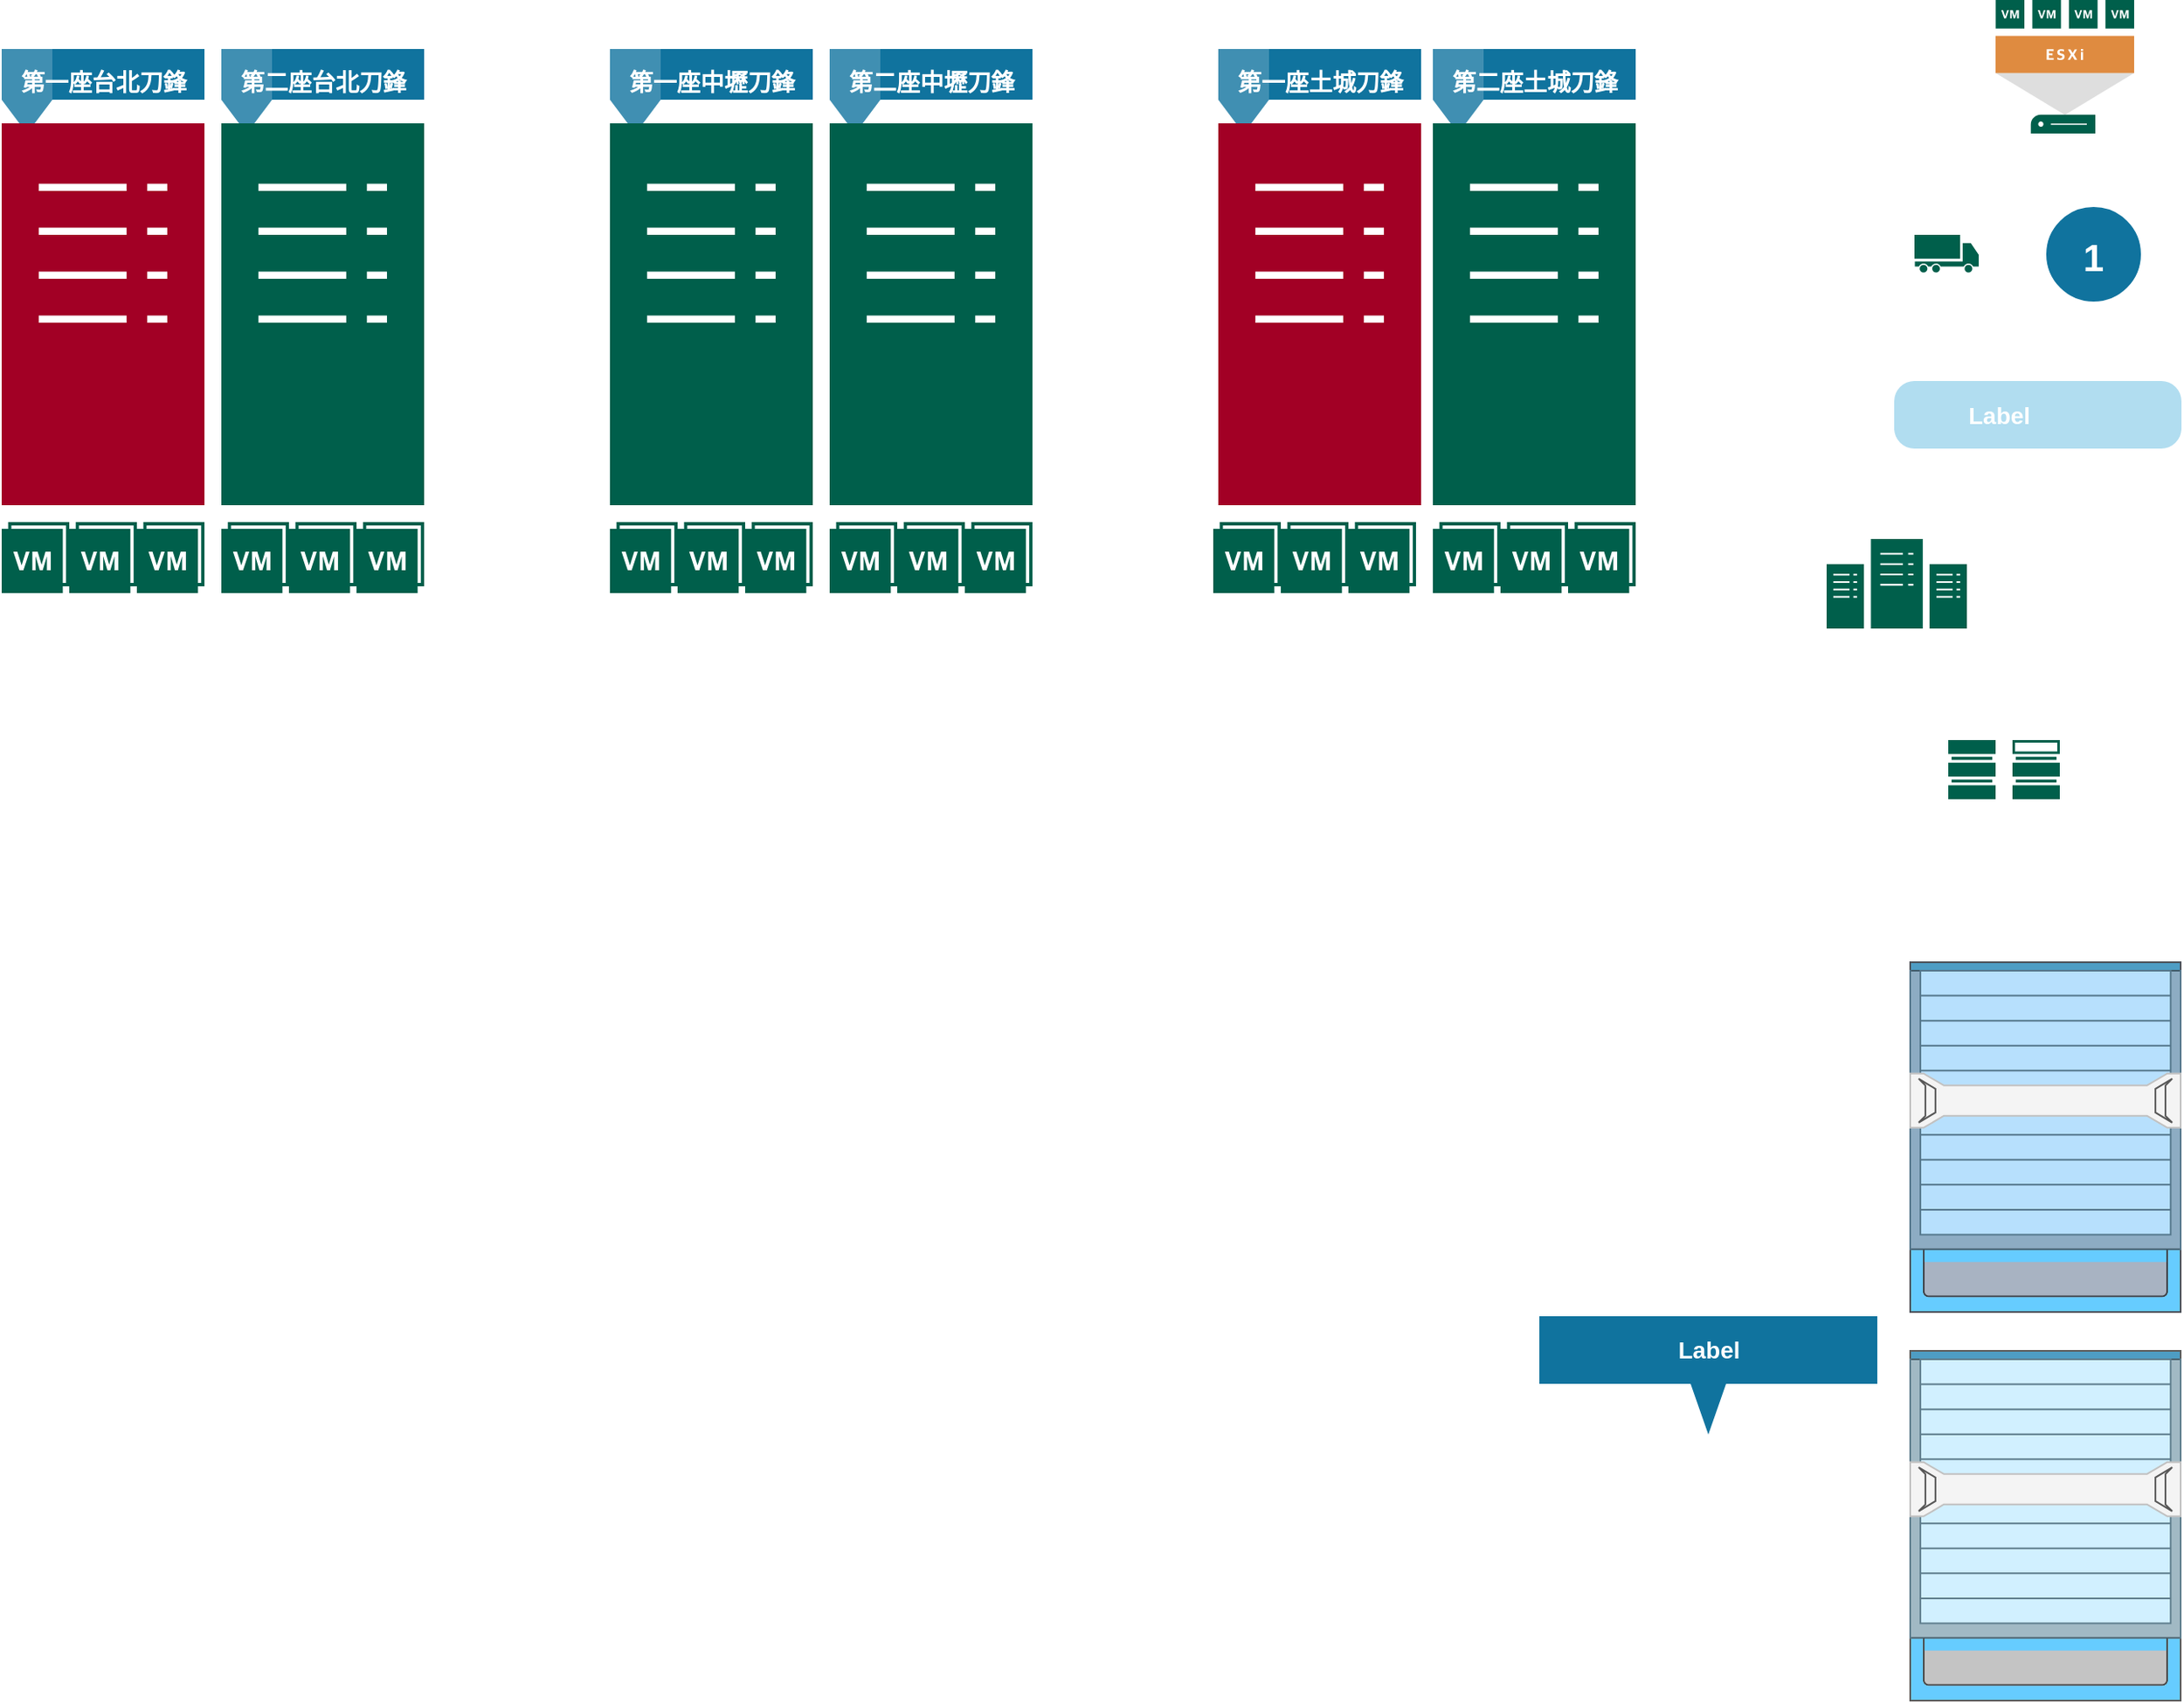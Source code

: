 <mxfile version="20.8.3" type="github">
  <diagram name="Page-1" id="197159a0-c6a4-9194-75a8-e4174976684c">
    <mxGraphModel dx="1434" dy="796" grid="1" gridSize="10" guides="1" tooltips="1" connect="1" arrows="1" fold="1" page="1" pageScale="1.5" pageWidth="1169" pageHeight="826" background="none" math="0" shadow="0">
      <root>
        <mxCell id="0" style=";html=1;" />
        <mxCell id="1" style=";html=1;" parent="0" />
        <mxCell id="K1tRB7-W2vUKsGSA8-Zj-3" value="" style="shape=mxgraph.rack.cisco.cisco_nexus_7000_9-slot_switch_chassis;html=1;labelPosition=right;align=left;spacingLeft=15;dashed=0;shadow=0;fillColor=#ffffff;" parent="1" vertex="1">
          <mxGeometry x="1289" y="830" width="161" height="208" as="geometry" />
        </mxCell>
        <mxCell id="K1tRB7-W2vUKsGSA8-Zj-4" value="" style="shape=mxgraph.rack.cisco.cisco_nexus_7000_9-slot_switch_chassis;html=1;labelPosition=right;align=left;spacingLeft=15;dashed=0;shadow=0;fillColor=#dae8fc;strokeColor=#6c8ebf;" parent="1" vertex="1">
          <mxGeometry x="1289" y="600" width="161" height="208" as="geometry" />
        </mxCell>
        <mxCell id="K1tRB7-W2vUKsGSA8-Zj-12" value="" style="sketch=0;pointerEvents=1;shadow=0;dashed=0;html=1;strokeColor=none;fillColor=#005F4B;labelPosition=center;verticalLabelPosition=bottom;verticalAlign=top;align=center;outlineConnect=0;shape=mxgraph.veeam2.datacenter;" parent="1" vertex="1">
          <mxGeometry x="1240" y="350" width="83" height="53" as="geometry" />
        </mxCell>
        <mxCell id="K1tRB7-W2vUKsGSA8-Zj-13" value="" style="sketch=0;pointerEvents=1;shadow=0;dashed=0;html=1;strokeColor=none;fillColor=#005F4B;labelPosition=center;verticalLabelPosition=bottom;verticalAlign=top;align=center;outlineConnect=0;shape=mxgraph.veeam2.datastore_66_full;" parent="1" vertex="1">
          <mxGeometry x="1350" y="469" width="28.0" height="35" as="geometry" />
        </mxCell>
        <mxCell id="K1tRB7-W2vUKsGSA8-Zj-14" value="" style="sketch=0;pointerEvents=1;shadow=0;dashed=0;html=1;strokeColor=none;fillColor=#005F4B;labelPosition=center;verticalLabelPosition=bottom;verticalAlign=top;align=center;outlineConnect=0;shape=mxgraph.veeam2.datastore;" parent="1" vertex="1">
          <mxGeometry x="1312" y="469" width="28.0" height="35" as="geometry" />
        </mxCell>
        <mxCell id="K1tRB7-W2vUKsGSA8-Zj-15" value="第一座台北刀鋒" style="html=1;shape=mxgraph.infographic.flag;dx=30;dy=20;fillColor=#10739E;strokeColor=none;align=center;verticalAlign=top;fontColor=#ffffff;fontSize=14;fontStyle=1;shadow=0;spacingTop=5;" parent="1" vertex="1">
          <mxGeometry x="160" y="60" width="120" height="50" as="geometry" />
        </mxCell>
        <mxCell id="K1tRB7-W2vUKsGSA8-Zj-16" value="Label" style="shape=rect;rounded=1;whiteSpace=wrap;html=1;shadow=0;strokeColor=none;fillColor=#B1DDF0;arcSize=30;fontSize=14;spacingLeft=42;fontStyle=1;fontColor=#FFFFFF;align=left;" parent="1" vertex="1">
          <mxGeometry x="1280" y="256.5" width="170" height="40" as="geometry" />
        </mxCell>
        <mxCell id="K1tRB7-W2vUKsGSA8-Zj-17" value="1" style="shape=ellipse;perimeter=ellipsePerimeter;fontSize=22;fontStyle=1;shadow=0;strokeColor=#ffffff;fillColor=#10739E;strokeWidth=4;fontColor=#ffffff;align=center;" parent="1" vertex="1">
          <mxGeometry x="1368" y="151.5" width="60" height="60" as="geometry" />
        </mxCell>
        <mxCell id="K1tRB7-W2vUKsGSA8-Zj-18" value="" style="sketch=0;pointerEvents=1;shadow=0;dashed=0;html=1;strokeColor=none;fillColor=#005F4B;labelPosition=center;verticalLabelPosition=bottom;verticalAlign=top;align=center;outlineConnect=0;shape=mxgraph.veeam2.transport;" parent="1" vertex="1">
          <mxGeometry x="1292" y="170" width="38" height="23" as="geometry" />
        </mxCell>
        <mxCell id="yUQ04PIXcJd15L_iZT2i-1" value="" style="sketch=0;pointerEvents=1;shadow=0;dashed=0;html=1;strokeColor=#6F0000;fillColor=#a20025;labelPosition=center;verticalLabelPosition=bottom;verticalAlign=top;align=center;outlineConnect=0;shape=mxgraph.veeam2.server;fontColor=#ffffff;" vertex="1" parent="1">
          <mxGeometry x="160" y="104" width="120" height="226" as="geometry" />
        </mxCell>
        <mxCell id="yUQ04PIXcJd15L_iZT2i-2" value="" style="sketch=0;pointerEvents=1;shadow=0;dashed=0;html=1;strokeColor=none;fillColor=#005F4B;labelPosition=center;verticalLabelPosition=bottom;verticalAlign=top;align=center;outlineConnect=0;shape=mxgraph.veeam2.esxi_host;" vertex="1" parent="1">
          <mxGeometry x="1340" y="31" width="82" height="79" as="geometry" />
        </mxCell>
        <mxCell id="yUQ04PIXcJd15L_iZT2i-6" value="第一座中壢刀鋒" style="html=1;shape=mxgraph.infographic.flag;dx=30;dy=20;fillColor=#10739E;strokeColor=none;align=center;verticalAlign=top;fontColor=#ffffff;fontSize=14;fontStyle=1;shadow=0;spacingTop=5;" vertex="1" parent="1">
          <mxGeometry x="520" y="60" width="120" height="50" as="geometry" />
        </mxCell>
        <mxCell id="yUQ04PIXcJd15L_iZT2i-7" value="" style="sketch=0;pointerEvents=1;shadow=0;dashed=0;html=1;strokeColor=none;fillColor=#005F4B;labelPosition=center;verticalLabelPosition=bottom;verticalAlign=top;align=center;outlineConnect=0;shape=mxgraph.veeam2.server;" vertex="1" parent="1">
          <mxGeometry x="520" y="104" width="120" height="226" as="geometry" />
        </mxCell>
        <mxCell id="yUQ04PIXcJd15L_iZT2i-8" value="第二座台北刀鋒" style="html=1;shape=mxgraph.infographic.flag;dx=30;dy=20;fillColor=#10739E;strokeColor=none;align=center;verticalAlign=top;fontColor=#ffffff;fontSize=14;fontStyle=1;shadow=0;spacingTop=5;" vertex="1" parent="1">
          <mxGeometry x="290" y="60" width="120" height="50" as="geometry" />
        </mxCell>
        <mxCell id="yUQ04PIXcJd15L_iZT2i-9" value="" style="sketch=0;pointerEvents=1;shadow=0;dashed=0;html=1;strokeColor=none;fillColor=#005F4B;labelPosition=center;verticalLabelPosition=bottom;verticalAlign=top;align=center;outlineConnect=0;shape=mxgraph.veeam2.server;" vertex="1" parent="1">
          <mxGeometry x="290" y="104" width="120" height="226" as="geometry" />
        </mxCell>
        <mxCell id="yUQ04PIXcJd15L_iZT2i-10" value="第二座中壢刀鋒" style="html=1;shape=mxgraph.infographic.flag;dx=30;dy=20;fillColor=#10739E;strokeColor=none;align=center;verticalAlign=top;fontColor=#ffffff;fontSize=14;fontStyle=1;shadow=0;spacingTop=5;" vertex="1" parent="1">
          <mxGeometry x="650" y="60" width="120" height="50" as="geometry" />
        </mxCell>
        <mxCell id="yUQ04PIXcJd15L_iZT2i-11" value="" style="sketch=0;pointerEvents=1;shadow=0;dashed=0;html=1;strokeColor=none;fillColor=#005F4B;labelPosition=center;verticalLabelPosition=bottom;verticalAlign=top;align=center;outlineConnect=0;shape=mxgraph.veeam2.server;" vertex="1" parent="1">
          <mxGeometry x="650" y="104" width="120" height="226" as="geometry" />
        </mxCell>
        <mxCell id="yUQ04PIXcJd15L_iZT2i-12" value="第一座土城刀鋒" style="html=1;shape=mxgraph.infographic.flag;dx=30;dy=20;fillColor=#10739E;strokeColor=none;align=center;verticalAlign=top;fontColor=#ffffff;fontSize=14;fontStyle=1;shadow=0;spacingTop=5;" vertex="1" parent="1">
          <mxGeometry x="880" y="60" width="120" height="50" as="geometry" />
        </mxCell>
        <mxCell id="yUQ04PIXcJd15L_iZT2i-13" value="" style="sketch=0;pointerEvents=1;shadow=0;dashed=0;html=1;strokeColor=#6F0000;fillColor=#a20025;labelPosition=center;verticalLabelPosition=bottom;verticalAlign=top;align=center;outlineConnect=0;shape=mxgraph.veeam2.server;fontColor=#ffffff;" vertex="1" parent="1">
          <mxGeometry x="880" y="104" width="120" height="226" as="geometry" />
        </mxCell>
        <mxCell id="yUQ04PIXcJd15L_iZT2i-14" value="第二座土城刀鋒" style="html=1;shape=mxgraph.infographic.flag;dx=30;dy=20;fillColor=#10739E;strokeColor=none;align=center;verticalAlign=top;fontColor=#ffffff;fontSize=14;fontStyle=1;shadow=0;spacingTop=5;" vertex="1" parent="1">
          <mxGeometry x="1007" y="60" width="120" height="50" as="geometry" />
        </mxCell>
        <mxCell id="yUQ04PIXcJd15L_iZT2i-15" value="" style="sketch=0;pointerEvents=1;shadow=0;dashed=0;html=1;strokeColor=none;fillColor=#005F4B;labelPosition=center;verticalLabelPosition=bottom;verticalAlign=top;align=center;outlineConnect=0;shape=mxgraph.veeam2.server;" vertex="1" parent="1">
          <mxGeometry x="1007" y="104" width="120" height="226" as="geometry" />
        </mxCell>
        <mxCell id="yUQ04PIXcJd15L_iZT2i-18" value="" style="group" vertex="1" connectable="0" parent="1">
          <mxGeometry x="160" y="340" width="120" height="42" as="geometry" />
        </mxCell>
        <mxCell id="yUQ04PIXcJd15L_iZT2i-3" value="" style="sketch=0;pointerEvents=1;shadow=0;dashed=0;html=1;strokeColor=none;fillColor=#005F4B;labelPosition=center;verticalLabelPosition=bottom;verticalAlign=top;align=center;outlineConnect=0;shape=mxgraph.veeam2.vm_with_a_snapshot;" vertex="1" parent="yUQ04PIXcJd15L_iZT2i-18">
          <mxGeometry x="80" width="40" height="42" as="geometry" />
        </mxCell>
        <mxCell id="yUQ04PIXcJd15L_iZT2i-16" value="" style="sketch=0;pointerEvents=1;shadow=0;dashed=0;html=1;strokeColor=none;fillColor=#005F4B;labelPosition=center;verticalLabelPosition=bottom;verticalAlign=top;align=center;outlineConnect=0;shape=mxgraph.veeam2.vm_with_a_snapshot;" vertex="1" parent="yUQ04PIXcJd15L_iZT2i-18">
          <mxGeometry x="40" width="40" height="42" as="geometry" />
        </mxCell>
        <mxCell id="yUQ04PIXcJd15L_iZT2i-17" value="" style="sketch=0;pointerEvents=1;shadow=0;dashed=0;html=1;strokeColor=none;fillColor=#005F4B;labelPosition=center;verticalLabelPosition=bottom;verticalAlign=top;align=center;outlineConnect=0;shape=mxgraph.veeam2.vm_with_a_snapshot;" vertex="1" parent="yUQ04PIXcJd15L_iZT2i-18">
          <mxGeometry width="40" height="42" as="geometry" />
        </mxCell>
        <mxCell id="yUQ04PIXcJd15L_iZT2i-19" value="" style="group" vertex="1" connectable="0" parent="1">
          <mxGeometry x="290" y="340" width="120" height="42" as="geometry" />
        </mxCell>
        <mxCell id="yUQ04PIXcJd15L_iZT2i-20" value="" style="sketch=0;pointerEvents=1;shadow=0;dashed=0;html=1;strokeColor=none;fillColor=#005F4B;labelPosition=center;verticalLabelPosition=bottom;verticalAlign=top;align=center;outlineConnect=0;shape=mxgraph.veeam2.vm_with_a_snapshot;" vertex="1" parent="yUQ04PIXcJd15L_iZT2i-19">
          <mxGeometry x="80" width="40" height="42" as="geometry" />
        </mxCell>
        <mxCell id="yUQ04PIXcJd15L_iZT2i-21" value="" style="sketch=0;pointerEvents=1;shadow=0;dashed=0;html=1;strokeColor=none;fillColor=#005F4B;labelPosition=center;verticalLabelPosition=bottom;verticalAlign=top;align=center;outlineConnect=0;shape=mxgraph.veeam2.vm_with_a_snapshot;" vertex="1" parent="yUQ04PIXcJd15L_iZT2i-19">
          <mxGeometry x="40" width="40" height="42" as="geometry" />
        </mxCell>
        <mxCell id="yUQ04PIXcJd15L_iZT2i-22" value="" style="sketch=0;pointerEvents=1;shadow=0;dashed=0;html=1;strokeColor=none;fillColor=#005F4B;labelPosition=center;verticalLabelPosition=bottom;verticalAlign=top;align=center;outlineConnect=0;shape=mxgraph.veeam2.vm_with_a_snapshot;" vertex="1" parent="yUQ04PIXcJd15L_iZT2i-19">
          <mxGeometry width="40" height="42" as="geometry" />
        </mxCell>
        <mxCell id="yUQ04PIXcJd15L_iZT2i-23" value="" style="group" vertex="1" connectable="0" parent="1">
          <mxGeometry x="520" y="340" width="120" height="42" as="geometry" />
        </mxCell>
        <mxCell id="yUQ04PIXcJd15L_iZT2i-24" value="" style="sketch=0;pointerEvents=1;shadow=0;dashed=0;html=1;strokeColor=none;fillColor=#005F4B;labelPosition=center;verticalLabelPosition=bottom;verticalAlign=top;align=center;outlineConnect=0;shape=mxgraph.veeam2.vm_with_a_snapshot;" vertex="1" parent="yUQ04PIXcJd15L_iZT2i-23">
          <mxGeometry x="80" width="40" height="42" as="geometry" />
        </mxCell>
        <mxCell id="yUQ04PIXcJd15L_iZT2i-25" value="" style="sketch=0;pointerEvents=1;shadow=0;dashed=0;html=1;strokeColor=none;fillColor=#005F4B;labelPosition=center;verticalLabelPosition=bottom;verticalAlign=top;align=center;outlineConnect=0;shape=mxgraph.veeam2.vm_with_a_snapshot;" vertex="1" parent="yUQ04PIXcJd15L_iZT2i-23">
          <mxGeometry x="40" width="40" height="42" as="geometry" />
        </mxCell>
        <mxCell id="yUQ04PIXcJd15L_iZT2i-26" value="" style="sketch=0;pointerEvents=1;shadow=0;dashed=0;html=1;strokeColor=none;fillColor=#005F4B;labelPosition=center;verticalLabelPosition=bottom;verticalAlign=top;align=center;outlineConnect=0;shape=mxgraph.veeam2.vm_with_a_snapshot;" vertex="1" parent="yUQ04PIXcJd15L_iZT2i-23">
          <mxGeometry width="40" height="42" as="geometry" />
        </mxCell>
        <mxCell id="yUQ04PIXcJd15L_iZT2i-27" value="" style="group" vertex="1" connectable="0" parent="1">
          <mxGeometry x="650" y="340" width="120" height="42" as="geometry" />
        </mxCell>
        <mxCell id="yUQ04PIXcJd15L_iZT2i-28" value="" style="sketch=0;pointerEvents=1;shadow=0;dashed=0;html=1;strokeColor=none;fillColor=#005F4B;labelPosition=center;verticalLabelPosition=bottom;verticalAlign=top;align=center;outlineConnect=0;shape=mxgraph.veeam2.vm_with_a_snapshot;" vertex="1" parent="yUQ04PIXcJd15L_iZT2i-27">
          <mxGeometry x="80" width="40" height="42" as="geometry" />
        </mxCell>
        <mxCell id="yUQ04PIXcJd15L_iZT2i-29" value="" style="sketch=0;pointerEvents=1;shadow=0;dashed=0;html=1;strokeColor=none;fillColor=#005F4B;labelPosition=center;verticalLabelPosition=bottom;verticalAlign=top;align=center;outlineConnect=0;shape=mxgraph.veeam2.vm_with_a_snapshot;" vertex="1" parent="yUQ04PIXcJd15L_iZT2i-27">
          <mxGeometry x="40" width="40" height="42" as="geometry" />
        </mxCell>
        <mxCell id="yUQ04PIXcJd15L_iZT2i-30" value="" style="sketch=0;pointerEvents=1;shadow=0;dashed=0;html=1;strokeColor=none;fillColor=#005F4B;labelPosition=center;verticalLabelPosition=bottom;verticalAlign=top;align=center;outlineConnect=0;shape=mxgraph.veeam2.vm_with_a_snapshot;" vertex="1" parent="yUQ04PIXcJd15L_iZT2i-27">
          <mxGeometry width="40" height="42" as="geometry" />
        </mxCell>
        <mxCell id="yUQ04PIXcJd15L_iZT2i-31" value="" style="group" vertex="1" connectable="0" parent="1">
          <mxGeometry x="877" y="340" width="120" height="42" as="geometry" />
        </mxCell>
        <mxCell id="yUQ04PIXcJd15L_iZT2i-32" value="" style="sketch=0;pointerEvents=1;shadow=0;dashed=0;html=1;strokeColor=none;fillColor=#005F4B;labelPosition=center;verticalLabelPosition=bottom;verticalAlign=top;align=center;outlineConnect=0;shape=mxgraph.veeam2.vm_with_a_snapshot;" vertex="1" parent="yUQ04PIXcJd15L_iZT2i-31">
          <mxGeometry x="80" width="40" height="42" as="geometry" />
        </mxCell>
        <mxCell id="yUQ04PIXcJd15L_iZT2i-33" value="" style="sketch=0;pointerEvents=1;shadow=0;dashed=0;html=1;strokeColor=none;fillColor=#005F4B;labelPosition=center;verticalLabelPosition=bottom;verticalAlign=top;align=center;outlineConnect=0;shape=mxgraph.veeam2.vm_with_a_snapshot;" vertex="1" parent="yUQ04PIXcJd15L_iZT2i-31">
          <mxGeometry x="40" width="40" height="42" as="geometry" />
        </mxCell>
        <mxCell id="yUQ04PIXcJd15L_iZT2i-34" value="" style="sketch=0;pointerEvents=1;shadow=0;dashed=0;html=1;strokeColor=none;fillColor=#005F4B;labelPosition=center;verticalLabelPosition=bottom;verticalAlign=top;align=center;outlineConnect=0;shape=mxgraph.veeam2.vm_with_a_snapshot;" vertex="1" parent="yUQ04PIXcJd15L_iZT2i-31">
          <mxGeometry width="40" height="42" as="geometry" />
        </mxCell>
        <mxCell id="yUQ04PIXcJd15L_iZT2i-35" value="" style="group" vertex="1" connectable="0" parent="1">
          <mxGeometry x="1007" y="340" width="120" height="42" as="geometry" />
        </mxCell>
        <mxCell id="yUQ04PIXcJd15L_iZT2i-36" value="" style="sketch=0;pointerEvents=1;shadow=0;dashed=0;html=1;strokeColor=none;fillColor=#005F4B;labelPosition=center;verticalLabelPosition=bottom;verticalAlign=top;align=center;outlineConnect=0;shape=mxgraph.veeam2.vm_with_a_snapshot;" vertex="1" parent="yUQ04PIXcJd15L_iZT2i-35">
          <mxGeometry x="80" width="40" height="42" as="geometry" />
        </mxCell>
        <mxCell id="yUQ04PIXcJd15L_iZT2i-37" value="" style="sketch=0;pointerEvents=1;shadow=0;dashed=0;html=1;strokeColor=none;fillColor=#005F4B;labelPosition=center;verticalLabelPosition=bottom;verticalAlign=top;align=center;outlineConnect=0;shape=mxgraph.veeam2.vm_with_a_snapshot;" vertex="1" parent="yUQ04PIXcJd15L_iZT2i-35">
          <mxGeometry x="40" width="40" height="42" as="geometry" />
        </mxCell>
        <mxCell id="yUQ04PIXcJd15L_iZT2i-38" value="" style="sketch=0;pointerEvents=1;shadow=0;dashed=0;html=1;strokeColor=none;fillColor=#005F4B;labelPosition=center;verticalLabelPosition=bottom;verticalAlign=top;align=center;outlineConnect=0;shape=mxgraph.veeam2.vm_with_a_snapshot;" vertex="1" parent="yUQ04PIXcJd15L_iZT2i-35">
          <mxGeometry width="40" height="42" as="geometry" />
        </mxCell>
        <mxCell id="yUQ04PIXcJd15L_iZT2i-39" value="Label" style="html=1;shape=mxgraph.infographic.barCallout;dx=100;dy=30;fillColor=#10739E;strokeColor=none;align=center;verticalAlign=top;fontColor=#ffffff;fontSize=14;fontStyle=1;shadow=0;spacingTop=5;" vertex="1" parent="1">
          <mxGeometry x="1070" y="810" width="200" height="70" as="geometry" />
        </mxCell>
      </root>
    </mxGraphModel>
  </diagram>
</mxfile>
